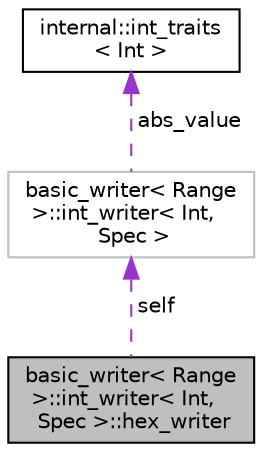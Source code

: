 digraph "basic_writer&lt; Range &gt;::int_writer&lt; Int, Spec &gt;::hex_writer"
{
  edge [fontname="Helvetica",fontsize="10",labelfontname="Helvetica",labelfontsize="10"];
  node [fontname="Helvetica",fontsize="10",shape=record];
  Node1 [label="basic_writer\< Range\l \>::int_writer\< Int,\l Spec \>::hex_writer",height=0.2,width=0.4,color="black", fillcolor="grey75", style="filled" fontcolor="black"];
  Node2 -> Node1 [dir="back",color="darkorchid3",fontsize="10",style="dashed",label=" self" ,fontname="Helvetica"];
  Node2 [label="basic_writer\< Range\l \>::int_writer\< Int,\l Spec \>",height=0.2,width=0.4,color="grey75", fillcolor="white", style="filled"];
  Node3 -> Node2 [dir="back",color="darkorchid3",fontsize="10",style="dashed",label=" abs_value" ,fontname="Helvetica"];
  Node3 [label="internal::int_traits\l\< Int \>",height=0.2,width=0.4,color="black", fillcolor="white", style="filled",URL="$structinternal_1_1int__traits.html"];
}
